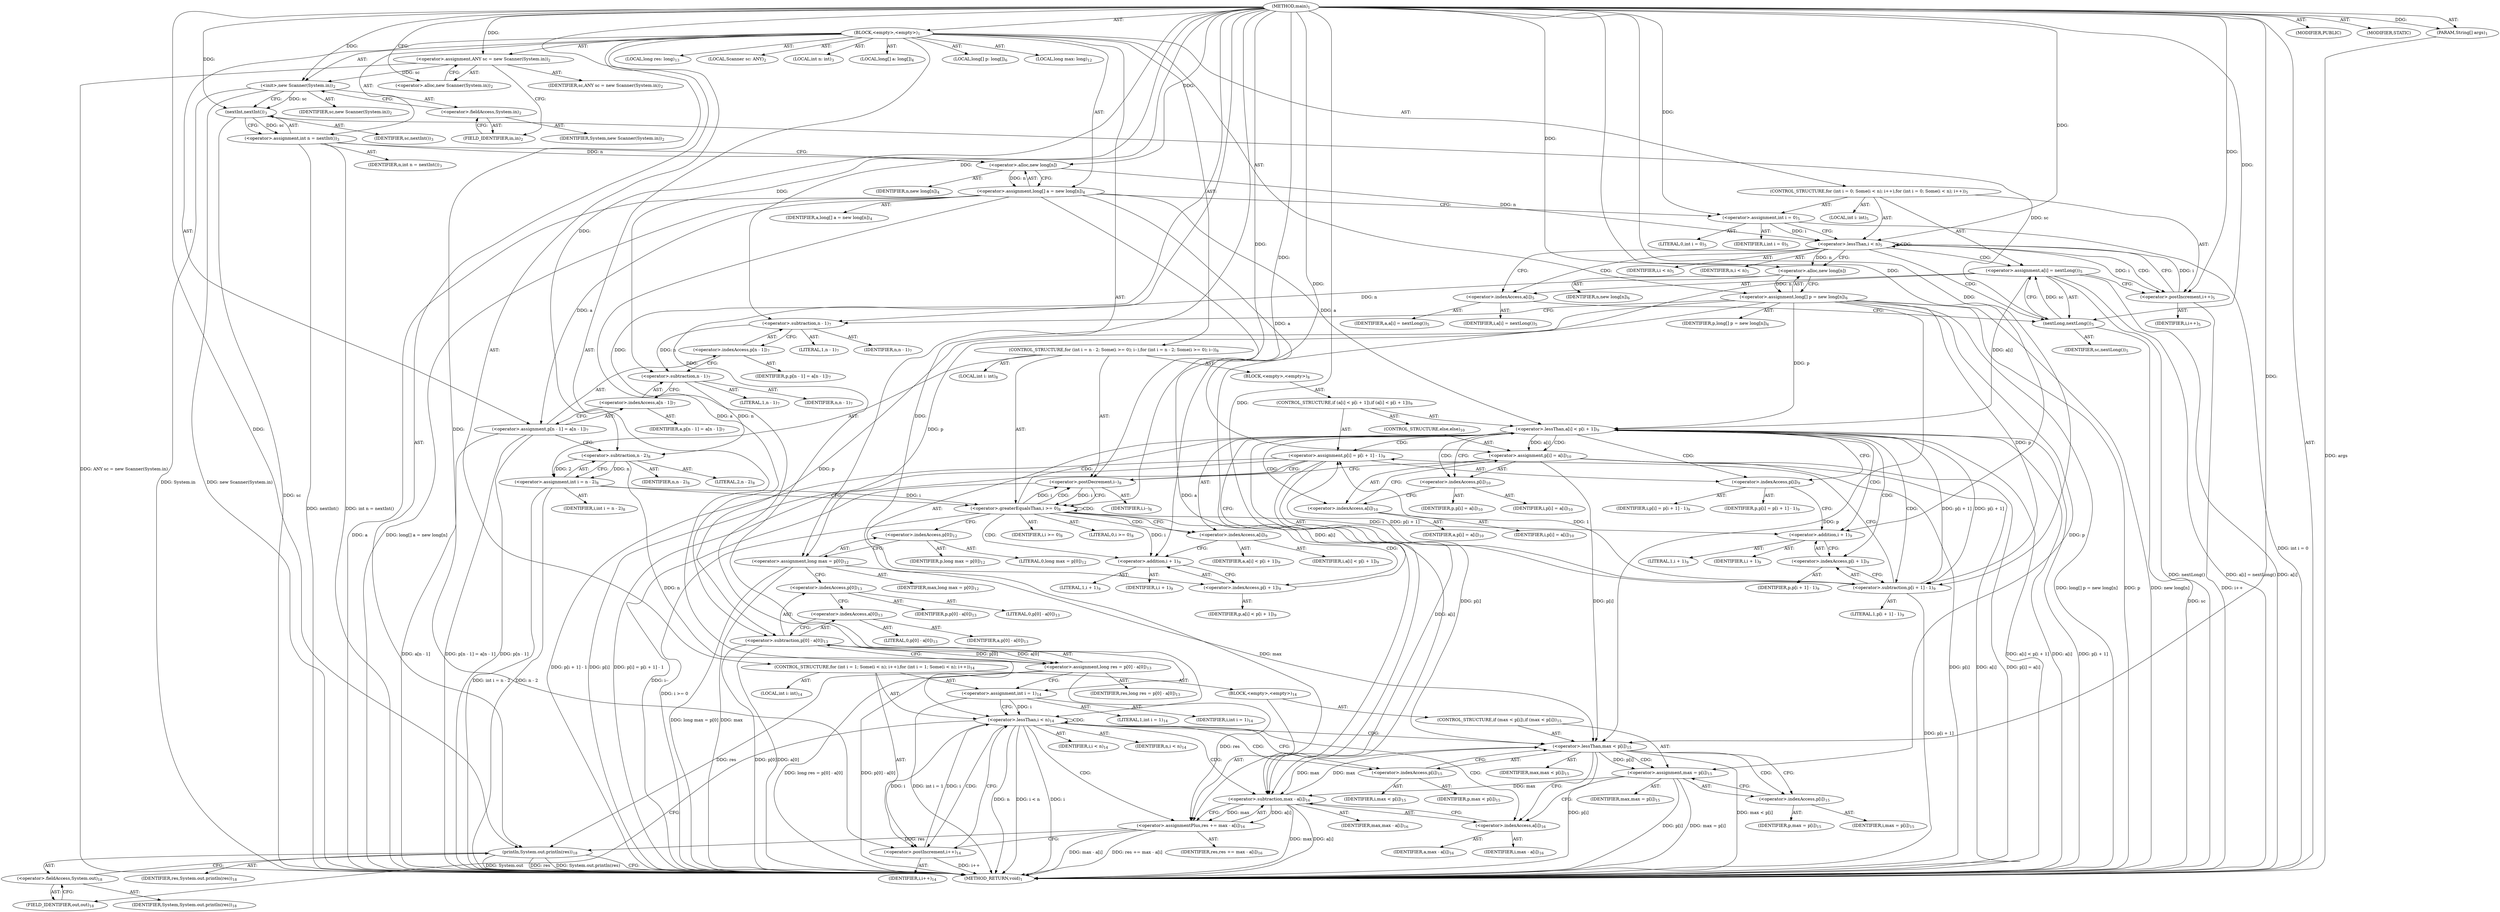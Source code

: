 digraph "main" {  
"19" [label = <(METHOD,main)<SUB>1</SUB>> ]
"20" [label = <(PARAM,String[] args)<SUB>1</SUB>> ]
"21" [label = <(BLOCK,&lt;empty&gt;,&lt;empty&gt;)<SUB>1</SUB>> ]
"4" [label = <(LOCAL,Scanner sc: ANY)<SUB>2</SUB>> ]
"22" [label = <(&lt;operator&gt;.assignment,ANY sc = new Scanner(System.in))<SUB>2</SUB>> ]
"23" [label = <(IDENTIFIER,sc,ANY sc = new Scanner(System.in))<SUB>2</SUB>> ]
"24" [label = <(&lt;operator&gt;.alloc,new Scanner(System.in))<SUB>2</SUB>> ]
"25" [label = <(&lt;init&gt;,new Scanner(System.in))<SUB>2</SUB>> ]
"3" [label = <(IDENTIFIER,sc,new Scanner(System.in))<SUB>2</SUB>> ]
"26" [label = <(&lt;operator&gt;.fieldAccess,System.in)<SUB>2</SUB>> ]
"27" [label = <(IDENTIFIER,System,new Scanner(System.in))<SUB>2</SUB>> ]
"28" [label = <(FIELD_IDENTIFIER,in,in)<SUB>2</SUB>> ]
"29" [label = <(LOCAL,int n: int)<SUB>3</SUB>> ]
"30" [label = <(&lt;operator&gt;.assignment,int n = nextInt())<SUB>3</SUB>> ]
"31" [label = <(IDENTIFIER,n,int n = nextInt())<SUB>3</SUB>> ]
"32" [label = <(nextInt,nextInt())<SUB>3</SUB>> ]
"33" [label = <(IDENTIFIER,sc,nextInt())<SUB>3</SUB>> ]
"34" [label = <(LOCAL,long[] a: long[])<SUB>4</SUB>> ]
"35" [label = <(&lt;operator&gt;.assignment,long[] a = new long[n])<SUB>4</SUB>> ]
"36" [label = <(IDENTIFIER,a,long[] a = new long[n])<SUB>4</SUB>> ]
"37" [label = <(&lt;operator&gt;.alloc,new long[n])> ]
"38" [label = <(IDENTIFIER,n,new long[n])<SUB>4</SUB>> ]
"39" [label = <(CONTROL_STRUCTURE,for (int i = 0; Some(i &lt; n); i++),for (int i = 0; Some(i &lt; n); i++))<SUB>5</SUB>> ]
"40" [label = <(LOCAL,int i: int)<SUB>5</SUB>> ]
"41" [label = <(&lt;operator&gt;.assignment,int i = 0)<SUB>5</SUB>> ]
"42" [label = <(IDENTIFIER,i,int i = 0)<SUB>5</SUB>> ]
"43" [label = <(LITERAL,0,int i = 0)<SUB>5</SUB>> ]
"44" [label = <(&lt;operator&gt;.lessThan,i &lt; n)<SUB>5</SUB>> ]
"45" [label = <(IDENTIFIER,i,i &lt; n)<SUB>5</SUB>> ]
"46" [label = <(IDENTIFIER,n,i &lt; n)<SUB>5</SUB>> ]
"47" [label = <(&lt;operator&gt;.postIncrement,i++)<SUB>5</SUB>> ]
"48" [label = <(IDENTIFIER,i,i++)<SUB>5</SUB>> ]
"49" [label = <(&lt;operator&gt;.assignment,a[i] = nextLong())<SUB>5</SUB>> ]
"50" [label = <(&lt;operator&gt;.indexAccess,a[i])<SUB>5</SUB>> ]
"51" [label = <(IDENTIFIER,a,a[i] = nextLong())<SUB>5</SUB>> ]
"52" [label = <(IDENTIFIER,i,a[i] = nextLong())<SUB>5</SUB>> ]
"53" [label = <(nextLong,nextLong())<SUB>5</SUB>> ]
"54" [label = <(IDENTIFIER,sc,nextLong())<SUB>5</SUB>> ]
"55" [label = <(LOCAL,long[] p: long[])<SUB>6</SUB>> ]
"56" [label = <(&lt;operator&gt;.assignment,long[] p = new long[n])<SUB>6</SUB>> ]
"57" [label = <(IDENTIFIER,p,long[] p = new long[n])<SUB>6</SUB>> ]
"58" [label = <(&lt;operator&gt;.alloc,new long[n])> ]
"59" [label = <(IDENTIFIER,n,new long[n])<SUB>6</SUB>> ]
"60" [label = <(&lt;operator&gt;.assignment,p[n - 1] = a[n - 1])<SUB>7</SUB>> ]
"61" [label = <(&lt;operator&gt;.indexAccess,p[n - 1])<SUB>7</SUB>> ]
"62" [label = <(IDENTIFIER,p,p[n - 1] = a[n - 1])<SUB>7</SUB>> ]
"63" [label = <(&lt;operator&gt;.subtraction,n - 1)<SUB>7</SUB>> ]
"64" [label = <(IDENTIFIER,n,n - 1)<SUB>7</SUB>> ]
"65" [label = <(LITERAL,1,n - 1)<SUB>7</SUB>> ]
"66" [label = <(&lt;operator&gt;.indexAccess,a[n - 1])<SUB>7</SUB>> ]
"67" [label = <(IDENTIFIER,a,p[n - 1] = a[n - 1])<SUB>7</SUB>> ]
"68" [label = <(&lt;operator&gt;.subtraction,n - 1)<SUB>7</SUB>> ]
"69" [label = <(IDENTIFIER,n,n - 1)<SUB>7</SUB>> ]
"70" [label = <(LITERAL,1,n - 1)<SUB>7</SUB>> ]
"71" [label = <(CONTROL_STRUCTURE,for (int i = n - 2; Some(i &gt;= 0); i--),for (int i = n - 2; Some(i &gt;= 0); i--))<SUB>8</SUB>> ]
"72" [label = <(LOCAL,int i: int)<SUB>8</SUB>> ]
"73" [label = <(&lt;operator&gt;.assignment,int i = n - 2)<SUB>8</SUB>> ]
"74" [label = <(IDENTIFIER,i,int i = n - 2)<SUB>8</SUB>> ]
"75" [label = <(&lt;operator&gt;.subtraction,n - 2)<SUB>8</SUB>> ]
"76" [label = <(IDENTIFIER,n,n - 2)<SUB>8</SUB>> ]
"77" [label = <(LITERAL,2,n - 2)<SUB>8</SUB>> ]
"78" [label = <(&lt;operator&gt;.greaterEqualsThan,i &gt;= 0)<SUB>8</SUB>> ]
"79" [label = <(IDENTIFIER,i,i &gt;= 0)<SUB>8</SUB>> ]
"80" [label = <(LITERAL,0,i &gt;= 0)<SUB>8</SUB>> ]
"81" [label = <(&lt;operator&gt;.postDecrement,i--)<SUB>8</SUB>> ]
"82" [label = <(IDENTIFIER,i,i--)<SUB>8</SUB>> ]
"83" [label = <(BLOCK,&lt;empty&gt;,&lt;empty&gt;)<SUB>8</SUB>> ]
"84" [label = <(CONTROL_STRUCTURE,if (a[i] &lt; p[i + 1]),if (a[i] &lt; p[i + 1]))<SUB>9</SUB>> ]
"85" [label = <(&lt;operator&gt;.lessThan,a[i] &lt; p[i + 1])<SUB>9</SUB>> ]
"86" [label = <(&lt;operator&gt;.indexAccess,a[i])<SUB>9</SUB>> ]
"87" [label = <(IDENTIFIER,a,a[i] &lt; p[i + 1])<SUB>9</SUB>> ]
"88" [label = <(IDENTIFIER,i,a[i] &lt; p[i + 1])<SUB>9</SUB>> ]
"89" [label = <(&lt;operator&gt;.indexAccess,p[i + 1])<SUB>9</SUB>> ]
"90" [label = <(IDENTIFIER,p,a[i] &lt; p[i + 1])<SUB>9</SUB>> ]
"91" [label = <(&lt;operator&gt;.addition,i + 1)<SUB>9</SUB>> ]
"92" [label = <(IDENTIFIER,i,i + 1)<SUB>9</SUB>> ]
"93" [label = <(LITERAL,1,i + 1)<SUB>9</SUB>> ]
"94" [label = <(&lt;operator&gt;.assignment,p[i] = p[i + 1] - 1)<SUB>9</SUB>> ]
"95" [label = <(&lt;operator&gt;.indexAccess,p[i])<SUB>9</SUB>> ]
"96" [label = <(IDENTIFIER,p,p[i] = p[i + 1] - 1)<SUB>9</SUB>> ]
"97" [label = <(IDENTIFIER,i,p[i] = p[i + 1] - 1)<SUB>9</SUB>> ]
"98" [label = <(&lt;operator&gt;.subtraction,p[i + 1] - 1)<SUB>9</SUB>> ]
"99" [label = <(&lt;operator&gt;.indexAccess,p[i + 1])<SUB>9</SUB>> ]
"100" [label = <(IDENTIFIER,p,p[i + 1] - 1)<SUB>9</SUB>> ]
"101" [label = <(&lt;operator&gt;.addition,i + 1)<SUB>9</SUB>> ]
"102" [label = <(IDENTIFIER,i,i + 1)<SUB>9</SUB>> ]
"103" [label = <(LITERAL,1,i + 1)<SUB>9</SUB>> ]
"104" [label = <(LITERAL,1,p[i + 1] - 1)<SUB>9</SUB>> ]
"105" [label = <(CONTROL_STRUCTURE,else,else)<SUB>10</SUB>> ]
"106" [label = <(&lt;operator&gt;.assignment,p[i] = a[i])<SUB>10</SUB>> ]
"107" [label = <(&lt;operator&gt;.indexAccess,p[i])<SUB>10</SUB>> ]
"108" [label = <(IDENTIFIER,p,p[i] = a[i])<SUB>10</SUB>> ]
"109" [label = <(IDENTIFIER,i,p[i] = a[i])<SUB>10</SUB>> ]
"110" [label = <(&lt;operator&gt;.indexAccess,a[i])<SUB>10</SUB>> ]
"111" [label = <(IDENTIFIER,a,p[i] = a[i])<SUB>10</SUB>> ]
"112" [label = <(IDENTIFIER,i,p[i] = a[i])<SUB>10</SUB>> ]
"113" [label = <(LOCAL,long max: long)<SUB>12</SUB>> ]
"114" [label = <(&lt;operator&gt;.assignment,long max = p[0])<SUB>12</SUB>> ]
"115" [label = <(IDENTIFIER,max,long max = p[0])<SUB>12</SUB>> ]
"116" [label = <(&lt;operator&gt;.indexAccess,p[0])<SUB>12</SUB>> ]
"117" [label = <(IDENTIFIER,p,long max = p[0])<SUB>12</SUB>> ]
"118" [label = <(LITERAL,0,long max = p[0])<SUB>12</SUB>> ]
"119" [label = <(LOCAL,long res: long)<SUB>13</SUB>> ]
"120" [label = <(&lt;operator&gt;.assignment,long res = p[0] - a[0])<SUB>13</SUB>> ]
"121" [label = <(IDENTIFIER,res,long res = p[0] - a[0])<SUB>13</SUB>> ]
"122" [label = <(&lt;operator&gt;.subtraction,p[0] - a[0])<SUB>13</SUB>> ]
"123" [label = <(&lt;operator&gt;.indexAccess,p[0])<SUB>13</SUB>> ]
"124" [label = <(IDENTIFIER,p,p[0] - a[0])<SUB>13</SUB>> ]
"125" [label = <(LITERAL,0,p[0] - a[0])<SUB>13</SUB>> ]
"126" [label = <(&lt;operator&gt;.indexAccess,a[0])<SUB>13</SUB>> ]
"127" [label = <(IDENTIFIER,a,p[0] - a[0])<SUB>13</SUB>> ]
"128" [label = <(LITERAL,0,p[0] - a[0])<SUB>13</SUB>> ]
"129" [label = <(CONTROL_STRUCTURE,for (int i = 1; Some(i &lt; n); i++),for (int i = 1; Some(i &lt; n); i++))<SUB>14</SUB>> ]
"130" [label = <(LOCAL,int i: int)<SUB>14</SUB>> ]
"131" [label = <(&lt;operator&gt;.assignment,int i = 1)<SUB>14</SUB>> ]
"132" [label = <(IDENTIFIER,i,int i = 1)<SUB>14</SUB>> ]
"133" [label = <(LITERAL,1,int i = 1)<SUB>14</SUB>> ]
"134" [label = <(&lt;operator&gt;.lessThan,i &lt; n)<SUB>14</SUB>> ]
"135" [label = <(IDENTIFIER,i,i &lt; n)<SUB>14</SUB>> ]
"136" [label = <(IDENTIFIER,n,i &lt; n)<SUB>14</SUB>> ]
"137" [label = <(&lt;operator&gt;.postIncrement,i++)<SUB>14</SUB>> ]
"138" [label = <(IDENTIFIER,i,i++)<SUB>14</SUB>> ]
"139" [label = <(BLOCK,&lt;empty&gt;,&lt;empty&gt;)<SUB>14</SUB>> ]
"140" [label = <(CONTROL_STRUCTURE,if (max &lt; p[i]),if (max &lt; p[i]))<SUB>15</SUB>> ]
"141" [label = <(&lt;operator&gt;.lessThan,max &lt; p[i])<SUB>15</SUB>> ]
"142" [label = <(IDENTIFIER,max,max &lt; p[i])<SUB>15</SUB>> ]
"143" [label = <(&lt;operator&gt;.indexAccess,p[i])<SUB>15</SUB>> ]
"144" [label = <(IDENTIFIER,p,max &lt; p[i])<SUB>15</SUB>> ]
"145" [label = <(IDENTIFIER,i,max &lt; p[i])<SUB>15</SUB>> ]
"146" [label = <(&lt;operator&gt;.assignment,max = p[i])<SUB>15</SUB>> ]
"147" [label = <(IDENTIFIER,max,max = p[i])<SUB>15</SUB>> ]
"148" [label = <(&lt;operator&gt;.indexAccess,p[i])<SUB>15</SUB>> ]
"149" [label = <(IDENTIFIER,p,max = p[i])<SUB>15</SUB>> ]
"150" [label = <(IDENTIFIER,i,max = p[i])<SUB>15</SUB>> ]
"151" [label = <(&lt;operator&gt;.assignmentPlus,res += max - a[i])<SUB>16</SUB>> ]
"152" [label = <(IDENTIFIER,res,res += max - a[i])<SUB>16</SUB>> ]
"153" [label = <(&lt;operator&gt;.subtraction,max - a[i])<SUB>16</SUB>> ]
"154" [label = <(IDENTIFIER,max,max - a[i])<SUB>16</SUB>> ]
"155" [label = <(&lt;operator&gt;.indexAccess,a[i])<SUB>16</SUB>> ]
"156" [label = <(IDENTIFIER,a,max - a[i])<SUB>16</SUB>> ]
"157" [label = <(IDENTIFIER,i,max - a[i])<SUB>16</SUB>> ]
"158" [label = <(println,System.out.println(res))<SUB>18</SUB>> ]
"159" [label = <(&lt;operator&gt;.fieldAccess,System.out)<SUB>18</SUB>> ]
"160" [label = <(IDENTIFIER,System,System.out.println(res))<SUB>18</SUB>> ]
"161" [label = <(FIELD_IDENTIFIER,out,out)<SUB>18</SUB>> ]
"162" [label = <(IDENTIFIER,res,System.out.println(res))<SUB>18</SUB>> ]
"163" [label = <(MODIFIER,PUBLIC)> ]
"164" [label = <(MODIFIER,STATIC)> ]
"165" [label = <(METHOD_RETURN,void)<SUB>1</SUB>> ]
  "19" -> "20"  [ label = "AST: "] 
  "19" -> "21"  [ label = "AST: "] 
  "19" -> "163"  [ label = "AST: "] 
  "19" -> "164"  [ label = "AST: "] 
  "19" -> "165"  [ label = "AST: "] 
  "21" -> "4"  [ label = "AST: "] 
  "21" -> "22"  [ label = "AST: "] 
  "21" -> "25"  [ label = "AST: "] 
  "21" -> "29"  [ label = "AST: "] 
  "21" -> "30"  [ label = "AST: "] 
  "21" -> "34"  [ label = "AST: "] 
  "21" -> "35"  [ label = "AST: "] 
  "21" -> "39"  [ label = "AST: "] 
  "21" -> "55"  [ label = "AST: "] 
  "21" -> "56"  [ label = "AST: "] 
  "21" -> "60"  [ label = "AST: "] 
  "21" -> "71"  [ label = "AST: "] 
  "21" -> "113"  [ label = "AST: "] 
  "21" -> "114"  [ label = "AST: "] 
  "21" -> "119"  [ label = "AST: "] 
  "21" -> "120"  [ label = "AST: "] 
  "21" -> "129"  [ label = "AST: "] 
  "21" -> "158"  [ label = "AST: "] 
  "22" -> "23"  [ label = "AST: "] 
  "22" -> "24"  [ label = "AST: "] 
  "25" -> "3"  [ label = "AST: "] 
  "25" -> "26"  [ label = "AST: "] 
  "26" -> "27"  [ label = "AST: "] 
  "26" -> "28"  [ label = "AST: "] 
  "30" -> "31"  [ label = "AST: "] 
  "30" -> "32"  [ label = "AST: "] 
  "32" -> "33"  [ label = "AST: "] 
  "35" -> "36"  [ label = "AST: "] 
  "35" -> "37"  [ label = "AST: "] 
  "37" -> "38"  [ label = "AST: "] 
  "39" -> "40"  [ label = "AST: "] 
  "39" -> "41"  [ label = "AST: "] 
  "39" -> "44"  [ label = "AST: "] 
  "39" -> "47"  [ label = "AST: "] 
  "39" -> "49"  [ label = "AST: "] 
  "41" -> "42"  [ label = "AST: "] 
  "41" -> "43"  [ label = "AST: "] 
  "44" -> "45"  [ label = "AST: "] 
  "44" -> "46"  [ label = "AST: "] 
  "47" -> "48"  [ label = "AST: "] 
  "49" -> "50"  [ label = "AST: "] 
  "49" -> "53"  [ label = "AST: "] 
  "50" -> "51"  [ label = "AST: "] 
  "50" -> "52"  [ label = "AST: "] 
  "53" -> "54"  [ label = "AST: "] 
  "56" -> "57"  [ label = "AST: "] 
  "56" -> "58"  [ label = "AST: "] 
  "58" -> "59"  [ label = "AST: "] 
  "60" -> "61"  [ label = "AST: "] 
  "60" -> "66"  [ label = "AST: "] 
  "61" -> "62"  [ label = "AST: "] 
  "61" -> "63"  [ label = "AST: "] 
  "63" -> "64"  [ label = "AST: "] 
  "63" -> "65"  [ label = "AST: "] 
  "66" -> "67"  [ label = "AST: "] 
  "66" -> "68"  [ label = "AST: "] 
  "68" -> "69"  [ label = "AST: "] 
  "68" -> "70"  [ label = "AST: "] 
  "71" -> "72"  [ label = "AST: "] 
  "71" -> "73"  [ label = "AST: "] 
  "71" -> "78"  [ label = "AST: "] 
  "71" -> "81"  [ label = "AST: "] 
  "71" -> "83"  [ label = "AST: "] 
  "73" -> "74"  [ label = "AST: "] 
  "73" -> "75"  [ label = "AST: "] 
  "75" -> "76"  [ label = "AST: "] 
  "75" -> "77"  [ label = "AST: "] 
  "78" -> "79"  [ label = "AST: "] 
  "78" -> "80"  [ label = "AST: "] 
  "81" -> "82"  [ label = "AST: "] 
  "83" -> "84"  [ label = "AST: "] 
  "84" -> "85"  [ label = "AST: "] 
  "84" -> "94"  [ label = "AST: "] 
  "84" -> "105"  [ label = "AST: "] 
  "85" -> "86"  [ label = "AST: "] 
  "85" -> "89"  [ label = "AST: "] 
  "86" -> "87"  [ label = "AST: "] 
  "86" -> "88"  [ label = "AST: "] 
  "89" -> "90"  [ label = "AST: "] 
  "89" -> "91"  [ label = "AST: "] 
  "91" -> "92"  [ label = "AST: "] 
  "91" -> "93"  [ label = "AST: "] 
  "94" -> "95"  [ label = "AST: "] 
  "94" -> "98"  [ label = "AST: "] 
  "95" -> "96"  [ label = "AST: "] 
  "95" -> "97"  [ label = "AST: "] 
  "98" -> "99"  [ label = "AST: "] 
  "98" -> "104"  [ label = "AST: "] 
  "99" -> "100"  [ label = "AST: "] 
  "99" -> "101"  [ label = "AST: "] 
  "101" -> "102"  [ label = "AST: "] 
  "101" -> "103"  [ label = "AST: "] 
  "105" -> "106"  [ label = "AST: "] 
  "106" -> "107"  [ label = "AST: "] 
  "106" -> "110"  [ label = "AST: "] 
  "107" -> "108"  [ label = "AST: "] 
  "107" -> "109"  [ label = "AST: "] 
  "110" -> "111"  [ label = "AST: "] 
  "110" -> "112"  [ label = "AST: "] 
  "114" -> "115"  [ label = "AST: "] 
  "114" -> "116"  [ label = "AST: "] 
  "116" -> "117"  [ label = "AST: "] 
  "116" -> "118"  [ label = "AST: "] 
  "120" -> "121"  [ label = "AST: "] 
  "120" -> "122"  [ label = "AST: "] 
  "122" -> "123"  [ label = "AST: "] 
  "122" -> "126"  [ label = "AST: "] 
  "123" -> "124"  [ label = "AST: "] 
  "123" -> "125"  [ label = "AST: "] 
  "126" -> "127"  [ label = "AST: "] 
  "126" -> "128"  [ label = "AST: "] 
  "129" -> "130"  [ label = "AST: "] 
  "129" -> "131"  [ label = "AST: "] 
  "129" -> "134"  [ label = "AST: "] 
  "129" -> "137"  [ label = "AST: "] 
  "129" -> "139"  [ label = "AST: "] 
  "131" -> "132"  [ label = "AST: "] 
  "131" -> "133"  [ label = "AST: "] 
  "134" -> "135"  [ label = "AST: "] 
  "134" -> "136"  [ label = "AST: "] 
  "137" -> "138"  [ label = "AST: "] 
  "139" -> "140"  [ label = "AST: "] 
  "139" -> "151"  [ label = "AST: "] 
  "140" -> "141"  [ label = "AST: "] 
  "140" -> "146"  [ label = "AST: "] 
  "141" -> "142"  [ label = "AST: "] 
  "141" -> "143"  [ label = "AST: "] 
  "143" -> "144"  [ label = "AST: "] 
  "143" -> "145"  [ label = "AST: "] 
  "146" -> "147"  [ label = "AST: "] 
  "146" -> "148"  [ label = "AST: "] 
  "148" -> "149"  [ label = "AST: "] 
  "148" -> "150"  [ label = "AST: "] 
  "151" -> "152"  [ label = "AST: "] 
  "151" -> "153"  [ label = "AST: "] 
  "153" -> "154"  [ label = "AST: "] 
  "153" -> "155"  [ label = "AST: "] 
  "155" -> "156"  [ label = "AST: "] 
  "155" -> "157"  [ label = "AST: "] 
  "158" -> "159"  [ label = "AST: "] 
  "158" -> "162"  [ label = "AST: "] 
  "159" -> "160"  [ label = "AST: "] 
  "159" -> "161"  [ label = "AST: "] 
  "22" -> "28"  [ label = "CFG: "] 
  "25" -> "32"  [ label = "CFG: "] 
  "30" -> "37"  [ label = "CFG: "] 
  "35" -> "41"  [ label = "CFG: "] 
  "56" -> "63"  [ label = "CFG: "] 
  "60" -> "75"  [ label = "CFG: "] 
  "114" -> "123"  [ label = "CFG: "] 
  "120" -> "131"  [ label = "CFG: "] 
  "158" -> "165"  [ label = "CFG: "] 
  "24" -> "22"  [ label = "CFG: "] 
  "26" -> "25"  [ label = "CFG: "] 
  "32" -> "30"  [ label = "CFG: "] 
  "37" -> "35"  [ label = "CFG: "] 
  "41" -> "44"  [ label = "CFG: "] 
  "44" -> "50"  [ label = "CFG: "] 
  "44" -> "58"  [ label = "CFG: "] 
  "47" -> "44"  [ label = "CFG: "] 
  "49" -> "47"  [ label = "CFG: "] 
  "58" -> "56"  [ label = "CFG: "] 
  "61" -> "68"  [ label = "CFG: "] 
  "66" -> "60"  [ label = "CFG: "] 
  "73" -> "78"  [ label = "CFG: "] 
  "78" -> "86"  [ label = "CFG: "] 
  "78" -> "116"  [ label = "CFG: "] 
  "81" -> "78"  [ label = "CFG: "] 
  "116" -> "114"  [ label = "CFG: "] 
  "122" -> "120"  [ label = "CFG: "] 
  "131" -> "134"  [ label = "CFG: "] 
  "134" -> "143"  [ label = "CFG: "] 
  "134" -> "161"  [ label = "CFG: "] 
  "137" -> "134"  [ label = "CFG: "] 
  "159" -> "158"  [ label = "CFG: "] 
  "28" -> "26"  [ label = "CFG: "] 
  "50" -> "53"  [ label = "CFG: "] 
  "53" -> "49"  [ label = "CFG: "] 
  "63" -> "61"  [ label = "CFG: "] 
  "68" -> "66"  [ label = "CFG: "] 
  "75" -> "73"  [ label = "CFG: "] 
  "123" -> "126"  [ label = "CFG: "] 
  "126" -> "122"  [ label = "CFG: "] 
  "151" -> "137"  [ label = "CFG: "] 
  "161" -> "159"  [ label = "CFG: "] 
  "85" -> "95"  [ label = "CFG: "] 
  "85" -> "107"  [ label = "CFG: "] 
  "94" -> "81"  [ label = "CFG: "] 
  "141" -> "148"  [ label = "CFG: "] 
  "141" -> "155"  [ label = "CFG: "] 
  "146" -> "155"  [ label = "CFG: "] 
  "153" -> "151"  [ label = "CFG: "] 
  "86" -> "91"  [ label = "CFG: "] 
  "89" -> "85"  [ label = "CFG: "] 
  "95" -> "101"  [ label = "CFG: "] 
  "98" -> "94"  [ label = "CFG: "] 
  "106" -> "81"  [ label = "CFG: "] 
  "143" -> "141"  [ label = "CFG: "] 
  "148" -> "146"  [ label = "CFG: "] 
  "155" -> "153"  [ label = "CFG: "] 
  "91" -> "89"  [ label = "CFG: "] 
  "99" -> "98"  [ label = "CFG: "] 
  "107" -> "110"  [ label = "CFG: "] 
  "110" -> "106"  [ label = "CFG: "] 
  "101" -> "99"  [ label = "CFG: "] 
  "19" -> "24"  [ label = "CFG: "] 
  "20" -> "165"  [ label = "DDG: args"] 
  "22" -> "165"  [ label = "DDG: ANY sc = new Scanner(System.in)"] 
  "25" -> "165"  [ label = "DDG: System.in"] 
  "25" -> "165"  [ label = "DDG: new Scanner(System.in)"] 
  "32" -> "165"  [ label = "DDG: sc"] 
  "30" -> "165"  [ label = "DDG: nextInt()"] 
  "30" -> "165"  [ label = "DDG: int n = nextInt()"] 
  "35" -> "165"  [ label = "DDG: a"] 
  "35" -> "165"  [ label = "DDG: long[] a = new long[n]"] 
  "41" -> "165"  [ label = "DDG: int i = 0"] 
  "56" -> "165"  [ label = "DDG: p"] 
  "56" -> "165"  [ label = "DDG: new long[n]"] 
  "56" -> "165"  [ label = "DDG: long[] p = new long[n]"] 
  "60" -> "165"  [ label = "DDG: p[n - 1]"] 
  "60" -> "165"  [ label = "DDG: a[n - 1]"] 
  "60" -> "165"  [ label = "DDG: p[n - 1] = a[n - 1]"] 
  "73" -> "165"  [ label = "DDG: n - 2"] 
  "73" -> "165"  [ label = "DDG: int i = n - 2"] 
  "78" -> "165"  [ label = "DDG: i &gt;= 0"] 
  "114" -> "165"  [ label = "DDG: max"] 
  "114" -> "165"  [ label = "DDG: long max = p[0]"] 
  "122" -> "165"  [ label = "DDG: p[0]"] 
  "122" -> "165"  [ label = "DDG: a[0]"] 
  "120" -> "165"  [ label = "DDG: p[0] - a[0]"] 
  "120" -> "165"  [ label = "DDG: long res = p[0] - a[0]"] 
  "131" -> "165"  [ label = "DDG: int i = 1"] 
  "134" -> "165"  [ label = "DDG: i"] 
  "134" -> "165"  [ label = "DDG: n"] 
  "134" -> "165"  [ label = "DDG: i &lt; n"] 
  "158" -> "165"  [ label = "DDG: System.out"] 
  "158" -> "165"  [ label = "DDG: res"] 
  "158" -> "165"  [ label = "DDG: System.out.println(res)"] 
  "141" -> "165"  [ label = "DDG: p[i]"] 
  "141" -> "165"  [ label = "DDG: max &lt; p[i]"] 
  "146" -> "165"  [ label = "DDG: p[i]"] 
  "146" -> "165"  [ label = "DDG: max = p[i]"] 
  "153" -> "165"  [ label = "DDG: max"] 
  "153" -> "165"  [ label = "DDG: a[i]"] 
  "151" -> "165"  [ label = "DDG: max - a[i]"] 
  "151" -> "165"  [ label = "DDG: res += max - a[i]"] 
  "137" -> "165"  [ label = "DDG: i++"] 
  "85" -> "165"  [ label = "DDG: a[i]"] 
  "85" -> "165"  [ label = "DDG: p[i + 1]"] 
  "85" -> "165"  [ label = "DDG: a[i] &lt; p[i + 1]"] 
  "106" -> "165"  [ label = "DDG: p[i]"] 
  "106" -> "165"  [ label = "DDG: a[i]"] 
  "106" -> "165"  [ label = "DDG: p[i] = a[i]"] 
  "94" -> "165"  [ label = "DDG: p[i]"] 
  "98" -> "165"  [ label = "DDG: p[i + 1]"] 
  "94" -> "165"  [ label = "DDG: p[i + 1] - 1"] 
  "94" -> "165"  [ label = "DDG: p[i] = p[i + 1] - 1"] 
  "81" -> "165"  [ label = "DDG: i--"] 
  "49" -> "165"  [ label = "DDG: a[i]"] 
  "53" -> "165"  [ label = "DDG: sc"] 
  "49" -> "165"  [ label = "DDG: nextLong()"] 
  "49" -> "165"  [ label = "DDG: a[i] = nextLong()"] 
  "47" -> "165"  [ label = "DDG: i++"] 
  "19" -> "20"  [ label = "DDG: "] 
  "19" -> "22"  [ label = "DDG: "] 
  "32" -> "30"  [ label = "DDG: sc"] 
  "37" -> "35"  [ label = "DDG: n"] 
  "58" -> "56"  [ label = "DDG: n"] 
  "35" -> "60"  [ label = "DDG: a"] 
  "56" -> "114"  [ label = "DDG: p"] 
  "122" -> "120"  [ label = "DDG: p[0]"] 
  "122" -> "120"  [ label = "DDG: a[0]"] 
  "22" -> "25"  [ label = "DDG: sc"] 
  "19" -> "25"  [ label = "DDG: "] 
  "19" -> "41"  [ label = "DDG: "] 
  "53" -> "49"  [ label = "DDG: sc"] 
  "75" -> "73"  [ label = "DDG: n"] 
  "75" -> "73"  [ label = "DDG: 2"] 
  "19" -> "131"  [ label = "DDG: "] 
  "120" -> "158"  [ label = "DDG: res"] 
  "151" -> "158"  [ label = "DDG: res"] 
  "19" -> "158"  [ label = "DDG: "] 
  "25" -> "32"  [ label = "DDG: sc"] 
  "19" -> "32"  [ label = "DDG: "] 
  "30" -> "37"  [ label = "DDG: n"] 
  "19" -> "37"  [ label = "DDG: "] 
  "41" -> "44"  [ label = "DDG: i"] 
  "47" -> "44"  [ label = "DDG: i"] 
  "19" -> "44"  [ label = "DDG: "] 
  "37" -> "44"  [ label = "DDG: n"] 
  "44" -> "47"  [ label = "DDG: i"] 
  "19" -> "47"  [ label = "DDG: "] 
  "44" -> "58"  [ label = "DDG: n"] 
  "19" -> "58"  [ label = "DDG: "] 
  "73" -> "78"  [ label = "DDG: i"] 
  "81" -> "78"  [ label = "DDG: i"] 
  "19" -> "78"  [ label = "DDG: "] 
  "19" -> "81"  [ label = "DDG: "] 
  "78" -> "81"  [ label = "DDG: i"] 
  "56" -> "122"  [ label = "DDG: p"] 
  "35" -> "122"  [ label = "DDG: a"] 
  "131" -> "134"  [ label = "DDG: i"] 
  "137" -> "134"  [ label = "DDG: i"] 
  "19" -> "134"  [ label = "DDG: "] 
  "75" -> "134"  [ label = "DDG: n"] 
  "134" -> "137"  [ label = "DDG: i"] 
  "19" -> "137"  [ label = "DDG: "] 
  "153" -> "151"  [ label = "DDG: max"] 
  "153" -> "151"  [ label = "DDG: a[i]"] 
  "32" -> "53"  [ label = "DDG: sc"] 
  "19" -> "53"  [ label = "DDG: "] 
  "58" -> "63"  [ label = "DDG: n"] 
  "19" -> "63"  [ label = "DDG: "] 
  "63" -> "68"  [ label = "DDG: n"] 
  "19" -> "68"  [ label = "DDG: "] 
  "68" -> "75"  [ label = "DDG: n"] 
  "19" -> "75"  [ label = "DDG: "] 
  "98" -> "94"  [ label = "DDG: p[i + 1]"] 
  "98" -> "94"  [ label = "DDG: 1"] 
  "56" -> "146"  [ label = "DDG: p"] 
  "141" -> "146"  [ label = "DDG: p[i]"] 
  "120" -> "151"  [ label = "DDG: res"] 
  "19" -> "151"  [ label = "DDG: "] 
  "35" -> "85"  [ label = "DDG: a"] 
  "49" -> "85"  [ label = "DDG: a[i]"] 
  "56" -> "85"  [ label = "DDG: p"] 
  "98" -> "85"  [ label = "DDG: p[i + 1]"] 
  "35" -> "106"  [ label = "DDG: a"] 
  "85" -> "106"  [ label = "DDG: a[i]"] 
  "114" -> "141"  [ label = "DDG: max"] 
  "153" -> "141"  [ label = "DDG: max"] 
  "19" -> "141"  [ label = "DDG: "] 
  "56" -> "141"  [ label = "DDG: p"] 
  "106" -> "141"  [ label = "DDG: p[i]"] 
  "94" -> "141"  [ label = "DDG: p[i]"] 
  "141" -> "153"  [ label = "DDG: max"] 
  "146" -> "153"  [ label = "DDG: max"] 
  "19" -> "153"  [ label = "DDG: "] 
  "35" -> "153"  [ label = "DDG: a"] 
  "85" -> "153"  [ label = "DDG: a[i]"] 
  "49" -> "153"  [ label = "DDG: a[i]"] 
  "56" -> "98"  [ label = "DDG: p"] 
  "85" -> "98"  [ label = "DDG: p[i + 1]"] 
  "19" -> "98"  [ label = "DDG: "] 
  "78" -> "91"  [ label = "DDG: i"] 
  "19" -> "91"  [ label = "DDG: "] 
  "19" -> "101"  [ label = "DDG: "] 
  "78" -> "101"  [ label = "DDG: i"] 
  "44" -> "47"  [ label = "CDG: "] 
  "44" -> "49"  [ label = "CDG: "] 
  "44" -> "50"  [ label = "CDG: "] 
  "44" -> "44"  [ label = "CDG: "] 
  "44" -> "53"  [ label = "CDG: "] 
  "78" -> "89"  [ label = "CDG: "] 
  "78" -> "81"  [ label = "CDG: "] 
  "78" -> "85"  [ label = "CDG: "] 
  "78" -> "91"  [ label = "CDG: "] 
  "78" -> "78"  [ label = "CDG: "] 
  "78" -> "86"  [ label = "CDG: "] 
  "134" -> "141"  [ label = "CDG: "] 
  "134" -> "151"  [ label = "CDG: "] 
  "134" -> "153"  [ label = "CDG: "] 
  "134" -> "134"  [ label = "CDG: "] 
  "134" -> "143"  [ label = "CDG: "] 
  "134" -> "137"  [ label = "CDG: "] 
  "134" -> "155"  [ label = "CDG: "] 
  "85" -> "107"  [ label = "CDG: "] 
  "85" -> "94"  [ label = "CDG: "] 
  "85" -> "98"  [ label = "CDG: "] 
  "85" -> "99"  [ label = "CDG: "] 
  "85" -> "95"  [ label = "CDG: "] 
  "85" -> "106"  [ label = "CDG: "] 
  "85" -> "101"  [ label = "CDG: "] 
  "85" -> "110"  [ label = "CDG: "] 
  "141" -> "146"  [ label = "CDG: "] 
  "141" -> "148"  [ label = "CDG: "] 
}
